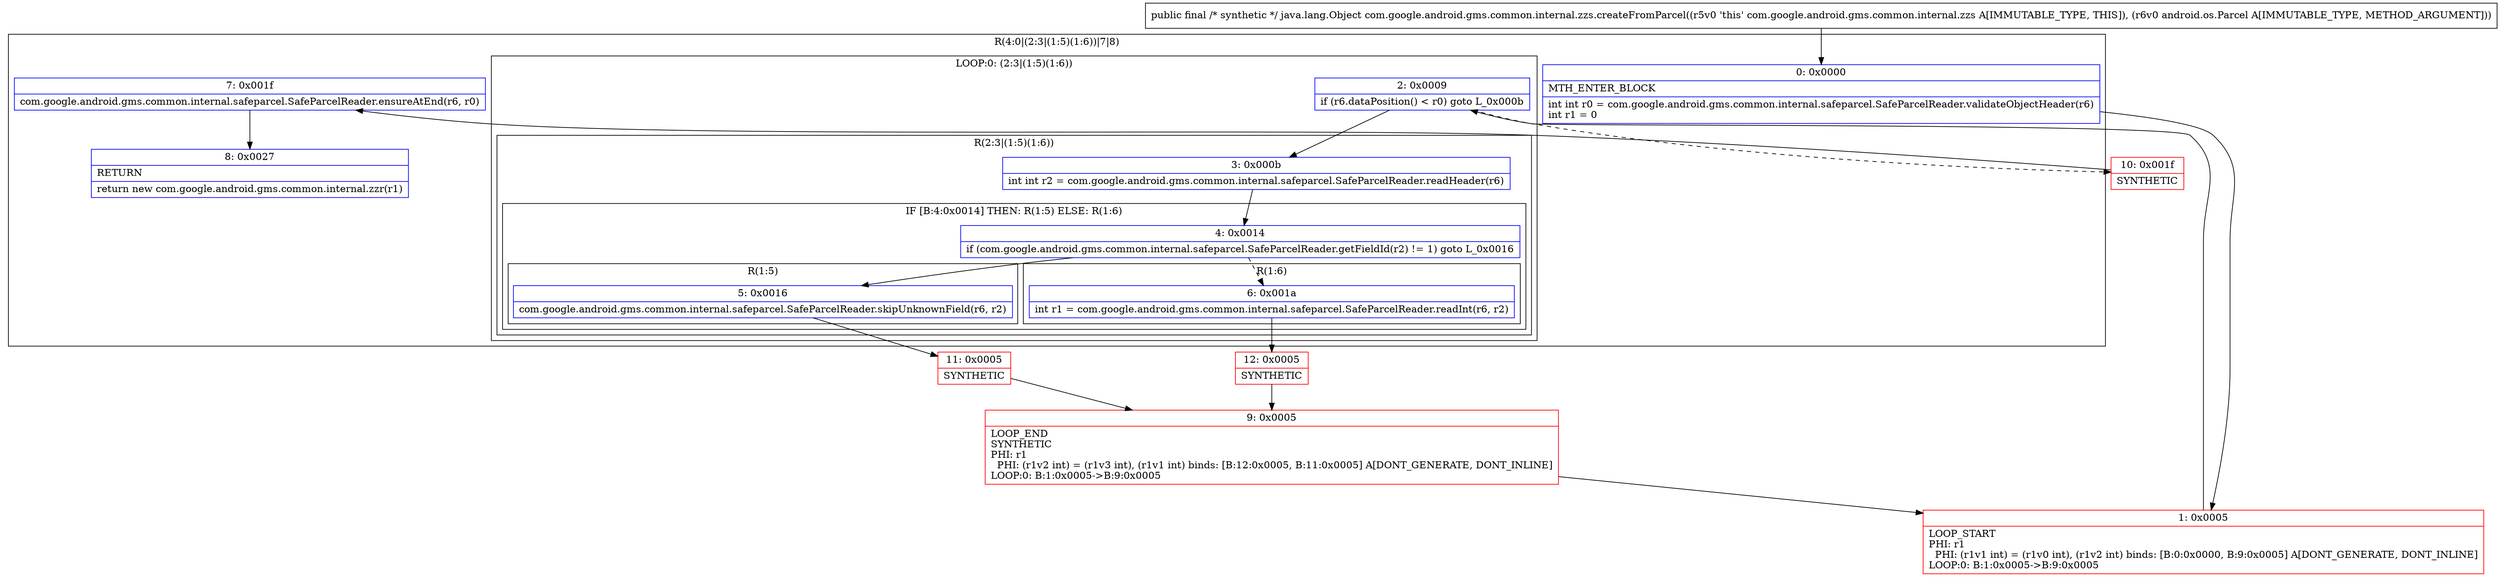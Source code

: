 digraph "CFG forcom.google.android.gms.common.internal.zzs.createFromParcel(Landroid\/os\/Parcel;)Ljava\/lang\/Object;" {
subgraph cluster_Region_1369210440 {
label = "R(4:0|(2:3|(1:5)(1:6))|7|8)";
node [shape=record,color=blue];
Node_0 [shape=record,label="{0\:\ 0x0000|MTH_ENTER_BLOCK\l|int int r0 = com.google.android.gms.common.internal.safeparcel.SafeParcelReader.validateObjectHeader(r6)\lint r1 = 0\l}"];
subgraph cluster_LoopRegion_658520046 {
label = "LOOP:0: (2:3|(1:5)(1:6))";
node [shape=record,color=blue];
Node_2 [shape=record,label="{2\:\ 0x0009|if (r6.dataPosition() \< r0) goto L_0x000b\l}"];
subgraph cluster_Region_126516713 {
label = "R(2:3|(1:5)(1:6))";
node [shape=record,color=blue];
Node_3 [shape=record,label="{3\:\ 0x000b|int int r2 = com.google.android.gms.common.internal.safeparcel.SafeParcelReader.readHeader(r6)\l}"];
subgraph cluster_IfRegion_903228782 {
label = "IF [B:4:0x0014] THEN: R(1:5) ELSE: R(1:6)";
node [shape=record,color=blue];
Node_4 [shape=record,label="{4\:\ 0x0014|if (com.google.android.gms.common.internal.safeparcel.SafeParcelReader.getFieldId(r2) != 1) goto L_0x0016\l}"];
subgraph cluster_Region_319787901 {
label = "R(1:5)";
node [shape=record,color=blue];
Node_5 [shape=record,label="{5\:\ 0x0016|com.google.android.gms.common.internal.safeparcel.SafeParcelReader.skipUnknownField(r6, r2)\l}"];
}
subgraph cluster_Region_839495796 {
label = "R(1:6)";
node [shape=record,color=blue];
Node_6 [shape=record,label="{6\:\ 0x001a|int r1 = com.google.android.gms.common.internal.safeparcel.SafeParcelReader.readInt(r6, r2)\l}"];
}
}
}
}
Node_7 [shape=record,label="{7\:\ 0x001f|com.google.android.gms.common.internal.safeparcel.SafeParcelReader.ensureAtEnd(r6, r0)\l}"];
Node_8 [shape=record,label="{8\:\ 0x0027|RETURN\l|return new com.google.android.gms.common.internal.zzr(r1)\l}"];
}
Node_1 [shape=record,color=red,label="{1\:\ 0x0005|LOOP_START\lPHI: r1 \l  PHI: (r1v1 int) = (r1v0 int), (r1v2 int) binds: [B:0:0x0000, B:9:0x0005] A[DONT_GENERATE, DONT_INLINE]\lLOOP:0: B:1:0x0005\-\>B:9:0x0005\l}"];
Node_9 [shape=record,color=red,label="{9\:\ 0x0005|LOOP_END\lSYNTHETIC\lPHI: r1 \l  PHI: (r1v2 int) = (r1v3 int), (r1v1 int) binds: [B:12:0x0005, B:11:0x0005] A[DONT_GENERATE, DONT_INLINE]\lLOOP:0: B:1:0x0005\-\>B:9:0x0005\l}"];
Node_10 [shape=record,color=red,label="{10\:\ 0x001f|SYNTHETIC\l}"];
Node_11 [shape=record,color=red,label="{11\:\ 0x0005|SYNTHETIC\l}"];
Node_12 [shape=record,color=red,label="{12\:\ 0x0005|SYNTHETIC\l}"];
MethodNode[shape=record,label="{public final \/* synthetic *\/ java.lang.Object com.google.android.gms.common.internal.zzs.createFromParcel((r5v0 'this' com.google.android.gms.common.internal.zzs A[IMMUTABLE_TYPE, THIS]), (r6v0 android.os.Parcel A[IMMUTABLE_TYPE, METHOD_ARGUMENT])) }"];
MethodNode -> Node_0;
Node_0 -> Node_1;
Node_2 -> Node_3;
Node_2 -> Node_10[style=dashed];
Node_3 -> Node_4;
Node_4 -> Node_5;
Node_4 -> Node_6[style=dashed];
Node_5 -> Node_11;
Node_6 -> Node_12;
Node_7 -> Node_8;
Node_1 -> Node_2;
Node_9 -> Node_1;
Node_10 -> Node_7;
Node_11 -> Node_9;
Node_12 -> Node_9;
}

